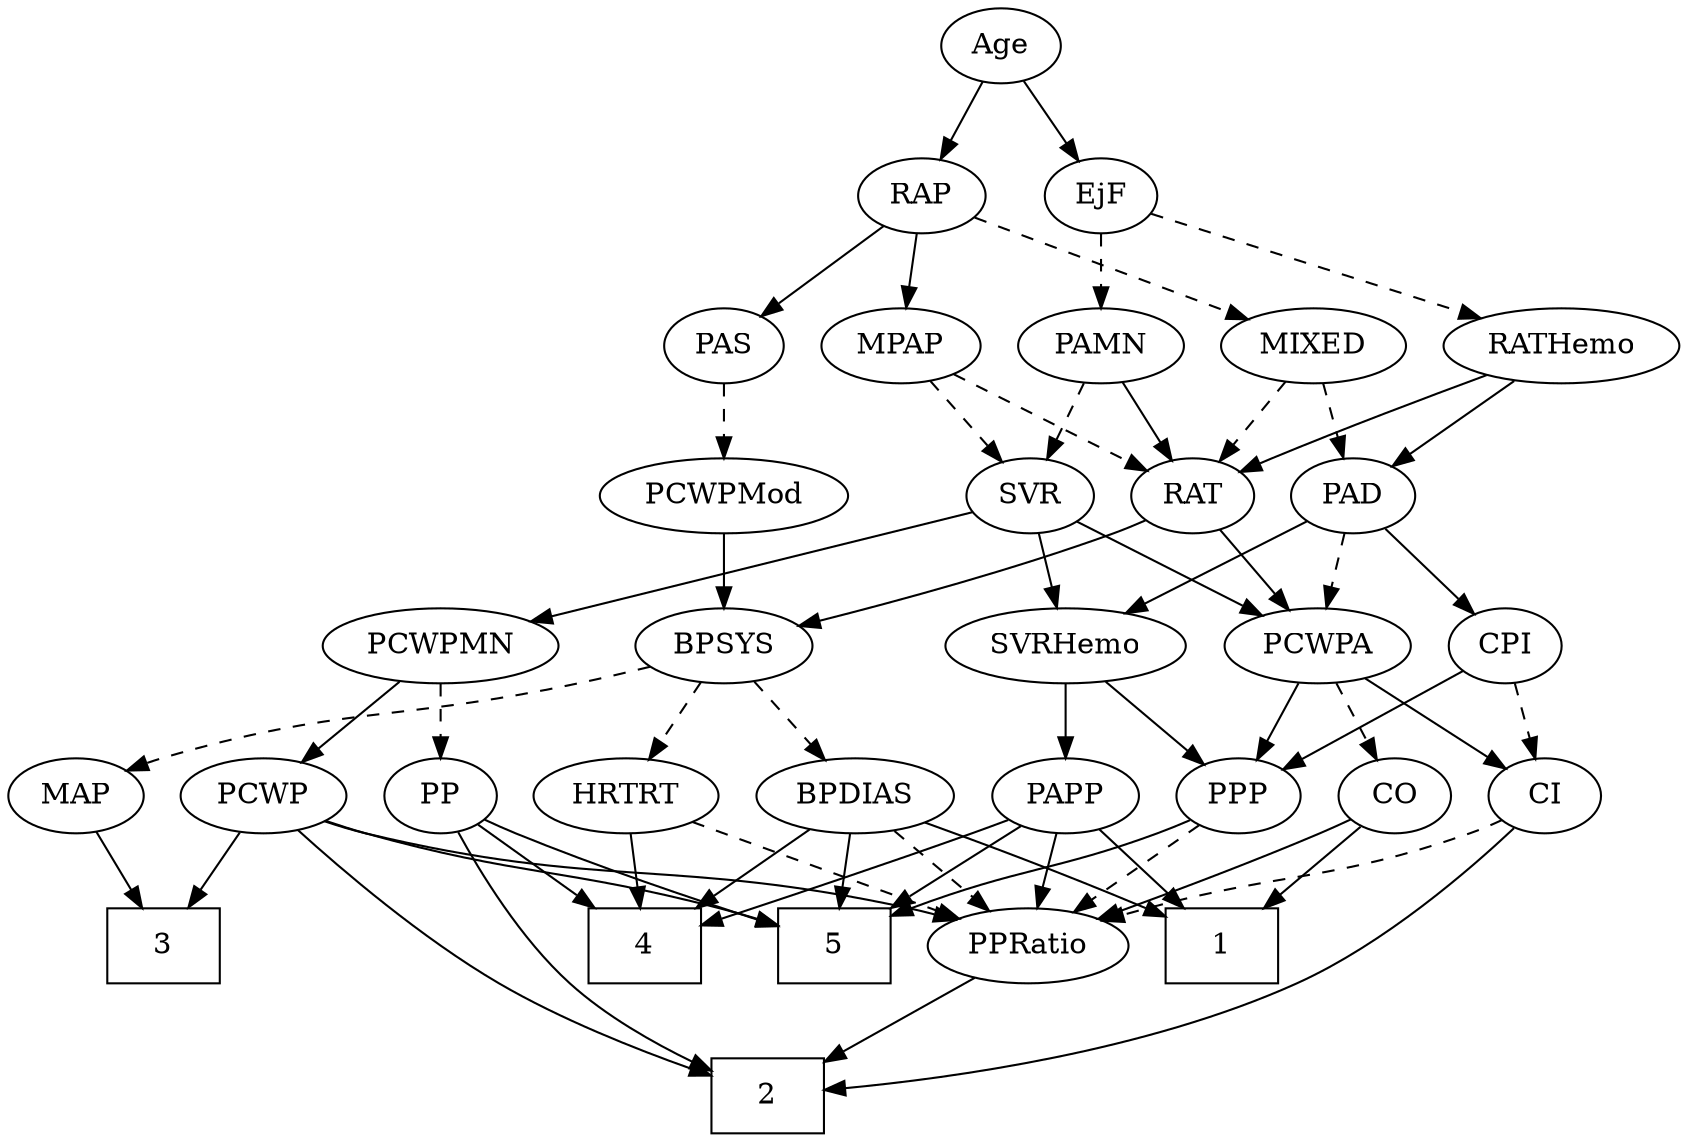 strict digraph {
	graph [bb="0,0,739.94,540"];
	node [label="\N"];
	1	[height=0.5,
		pos="542.55,90",
		shape=box,
		width=0.75];
	2	[height=0.5,
		pos="337.55,18",
		shape=box,
		width=0.75];
	3	[height=0.5,
		pos="63.547,90",
		shape=box,
		width=0.75];
	4	[height=0.5,
		pos="286.55,90",
		shape=box,
		width=0.75];
	5	[height=0.5,
		pos="372.55,90",
		shape=box,
		width=0.75];
	Age	[height=0.5,
		pos="442.55,522",
		width=0.75];
	EjF	[height=0.5,
		pos="487.55,450",
		width=0.75];
	Age -> EjF	[pos="e,477.38,466.82 452.76,505.12 458.4,496.34 465.52,485.26 471.85,475.42",
		style=solid];
	RAP	[height=0.5,
		pos="406.55,450",
		width=0.77632];
	Age -> RAP	[pos="e,415.1,467.63 434.2,504.76 429.9,496.4 424.56,486.02 419.72,476.61",
		style=solid];
	PAMN	[height=0.5,
		pos="487.55,378",
		width=1.011];
	EjF -> PAMN	[pos="e,487.55,396.1 487.55,431.7 487.55,423.98 487.55,414.71 487.55,406.11",
		style=dashed];
	RATHemo	[height=0.5,
		pos="690.55,378",
		width=1.3721];
	EjF -> RATHemo	[pos="e,655.84,390.97 511.23,440.83 544.25,429.45 604.72,408.59 646.24,394.28",
		style=dashed];
	MIXED	[height=0.5,
		pos="582.55,378",
		width=1.1193];
	RAP -> MIXED	[pos="e,553.51,390.55 429.92,439.7 459.06,428.11 509.29,408.14 544.13,394.28",
		style=dashed];
	MPAP	[height=0.5,
		pos="398.55,378",
		width=0.97491];
	RAP -> MPAP	[pos="e,400.5,396.1 404.57,431.7 403.69,423.98 402.63,414.71 401.65,406.11",
		style=solid];
	PAS	[height=0.5,
		pos="318.55,378",
		width=0.75];
	RAP -> PAS	[pos="e,335.16,392.22 389.58,435.5 376.47,425.08 358.13,410.49 343.37,398.75",
		style=solid];
	PAD	[height=0.5,
		pos="599.55,306",
		width=0.79437];
	MIXED -> PAD	[pos="e,595.35,324.28 586.66,360.05 588.56,352.26 590.85,342.82 592.97,334.08",
		style=dashed];
	RAT	[height=0.5,
		pos="525.55,306",
		width=0.75827];
	MIXED -> RAT	[pos="e,537.92,322.19 569.33,360.76 561.93,351.68 552.58,340.19 544.42,330.18",
		style=dashed];
	MPAP -> RAT	[pos="e,505.23,318.2 421.55,364.32 442.53,352.76 473.64,335.61 496.37,323.08",
		style=dashed];
	SVR	[height=0.5,
		pos="452.55,306",
		width=0.77632];
	MPAP -> SVR	[pos="e,440.71,322.34 410.8,361.12 417.8,352.04 426.71,340.49 434.5,330.39",
		style=dashed];
	BPSYS	[height=0.5,
		pos="318.55,234",
		width=1.0471];
	BPDIAS	[height=0.5,
		pos="379.55,162",
		width=1.1735];
	BPSYS -> BPDIAS	[pos="e,365.34,179.31 332.39,217.12 340.16,208.2 350,196.91 358.68,186.94",
		style=dashed];
	MAP	[height=0.5,
		pos="30.547,162",
		width=0.84854];
	BPSYS -> MAP	[pos="e,53.934,173.9 286.57,224.22 276.08,221.45 264.35,218.47 253.55,216 172.74,197.5 149.78,204.34 70.547,180 68.149,179.26 65.699,178.43 \
63.251,177.54",
		style=dashed];
	HRTRT	[height=0.5,
		pos="279.55,162",
		width=1.1013];
	BPSYS -> HRTRT	[pos="e,288.99,179.96 309.3,216.41 304.71,208.16 299.05,198.01 293.91,188.78",
		style=dashed];
	CPI	[height=0.5,
		pos="668.55,234",
		width=0.75];
	PAD -> CPI	[pos="e,654.41,249.35 614.18,290.15 623.82,280.37 636.61,267.4 647.35,256.5",
		style=solid];
	PCWPA	[height=0.5,
		pos="581.55,234",
		width=1.1555];
	PAD -> PCWPA	[pos="e,585.99,252.28 595.19,288.05 593.19,280.26 590.76,270.82 588.51,262.08",
		style=dashed];
	SVRHemo	[height=0.5,
		pos="471.55,234",
		width=1.3902];
	PAD -> SVRHemo	[pos="e,498.17,249.56 578.7,293.6 559.31,283 530.03,266.99 506.98,254.38",
		style=solid];
	CO	[height=0.5,
		pos="620.55,162",
		width=0.75];
	CO -> 1	[pos="e,561.51,108.02 605.14,147.17 594.87,137.95 581.1,125.6 569.09,114.82",
		style=solid];
	PPRatio	[height=0.5,
		pos="457.55,90",
		width=1.1013];
	CO -> PPRatio	[pos="e,486.21,102.52 599.3,150.77 594.47,148.5 589.35,146.13 584.55,144 554.83,130.79 520.81,116.65 495.47,106.29",
		style=solid];
	PCWPMod	[height=0.5,
		pos="318.55,306",
		width=1.4443];
	PAS -> PCWPMod	[pos="e,318.55,324.1 318.55,359.7 318.55,351.98 318.55,342.71 318.55,334.11",
		style=dashed];
	PAMN -> RAT	[pos="e,516.61,323.47 496.55,360.41 501.1,352.04 506.7,341.71 511.78,332.37",
		style=solid];
	PAMN -> SVR	[pos="e,460.78,323.47 479.25,360.41 475.11,352.13 470.01,341.92 465.38,332.66",
		style=dashed];
	RATHemo -> PAD	[pos="e,616.93,320.37 670.35,361.46 656.96,351.16 639.27,337.56 624.93,326.53",
		style=solid];
	RATHemo -> RAT	[pos="e,547.17,317.43 658.28,364.28 632.07,353.81 594.22,338.42 561.55,324 559.94,323.29 558.29,322.55 556.64,321.8",
		style=solid];
	PPP	[height=0.5,
		pos="548.55,162",
		width=0.75];
	CPI -> PPP	[pos="e,568.39,174.58 648.73,221.44 629.28,210.09 599.39,192.66 577.32,179.78",
		style=solid];
	CI	[height=0.5,
		pos="692.55,162",
		width=0.75];
	CPI -> CI	[pos="e,686.79,179.79 674.36,216.05 677.1,208.06 680.43,198.33 683.5,189.4",
		style=dashed];
	RAT -> BPSYS	[pos="e,350.84,243.54 504.44,294.43 499.6,292.18 494.44,289.9 489.55,288 446.44,271.24 395.67,256.05 360.71,246.28",
		style=solid];
	RAT -> PCWPA	[pos="e,568.64,251.13 537.7,289.81 544.91,280.8 554.21,269.18 562.38,258.95",
		style=solid];
	SVR -> PCWPA	[pos="e,556.45,248.62 473.27,293.75 493.27,282.9 523.89,266.29 547.47,253.49",
		style=solid];
	PCWPMN	[height=0.5,
		pos="194.55,234",
		width=1.3902];
	SVR -> PCWPMN	[pos="e,233.19,245.48 427.34,298.16 384.73,286.6 297.75,263 243.02,248.15",
		style=solid];
	SVR -> SVRHemo	[pos="e,466.86,252.28 457.15,288.05 459.26,280.26 461.82,270.82 464.2,262.08",
		style=solid];
	PCWPMod -> BPSYS	[pos="e,318.55,252.1 318.55,287.7 318.55,279.98 318.55,270.71 318.55,262.11",
		style=solid];
	PCWPA -> CO	[pos="e,611.37,179.47 590.79,216.41 595.45,208.04 601.21,197.71 606.41,188.37",
		style=dashed];
	PCWPA -> PPP	[pos="e,556.23,179.31 573.56,216.05 569.65,207.77 564.87,197.62 560.53,188.42",
		style=solid];
	PCWPA -> CI	[pos="e,673.45,175.05 604.01,218.83 621.54,207.78 645.98,192.36 664.75,180.53",
		style=solid];
	PP	[height=0.5,
		pos="194.55,162",
		width=0.75];
	PCWPMN -> PP	[pos="e,194.55,180.1 194.55,215.7 194.55,207.98 194.55,198.71 194.55,190.11",
		style=dashed];
	PCWP	[height=0.5,
		pos="114.55,162",
		width=0.97491];
	PCWPMN -> PCWP	[pos="e,131.53,177.86 176.39,217.12 165.35,207.45 151.1,194.99 139.07,184.46",
		style=solid];
	SVRHemo -> PPP	[pos="e,533.23,176.93 489.02,217.12 499.84,207.28 513.84,194.55 525.56,183.9",
		style=solid];
	PAPP	[height=0.5,
		pos="471.55,162",
		width=0.88464];
	SVRHemo -> PAPP	[pos="e,471.55,180.1 471.55,215.7 471.55,207.98 471.55,198.71 471.55,190.11",
		style=solid];
	BPDIAS -> 1	[pos="e,515.48,103.94 409.22,149.07 433.15,139.34 467.84,125.03 506.19,108.07",
		style=solid];
	BPDIAS -> 4	[pos="e,309.3,108.13 359.37,145.81 347.16,136.62 331.34,124.71 317.56,114.34",
		style=solid];
	BPDIAS -> 5	[pos="e,374.26,108.1 377.82,143.7 377.05,135.98 376.12,126.71 375.26,118.11",
		style=solid];
	BPDIAS -> PPRatio	[pos="e,440.28,106.49 396.86,145.46 407.36,136.04 420.94,123.85 432.59,113.4",
		style=dashed];
	MAP -> 3	[pos="e,55.322,108.45 38.368,144.41 42.119,136.45 46.707,126.72 50.934,117.76",
		style=solid];
	PP -> 2	[pos="e,310.21,31.48 201.94,144.65 211.21,125.51 228.57,93.657 250.55,72 265.21,57.544 284.54,45.274 301.25,36.192",
		style=solid];
	PP -> 4	[pos="e,264.1,108.08 211.85,147.83 224.21,138.43 241.17,125.53 255.8,114.39",
		style=solid];
	PP -> 5	[pos="e,345.32,100.39 215.73,150.63 220.57,148.37 225.71,146.04 230.55,144 265.79,129.13 306.79,114.06 335.65,103.81",
		style=solid];
	PPP -> 5	[pos="e,399.93,104.3 527.4,150.55 522.56,148.29 517.41,145.98 512.55,144 470,126.65 455.58,126.43 409.29,108.09",
		style=solid];
	PPP -> PPRatio	[pos="e,476.79,105.8 531.43,147.83 518.31,137.74 499.95,123.62 484.82,111.98",
		style=dashed];
	PPRatio -> 2	[pos="e,364.69,34.831 434.13,75.337 416.85,65.262 393.04,51.373 373.39,39.906",
		style=solid];
	PCWP -> 2	[pos="e,310.47,28.823 130,145.65 149.74,126.63 185.57,94.02 220.55,72 246.09,55.919 277.33,42.027 301.1,32.504",
		style=solid];
	PCWP -> 3	[pos="e,76.023,108.12 102.72,144.76 96.591,136.35 88.967,125.89 82.079,116.44",
		style=solid];
	PCWP -> 5	[pos="e,345.47,100.82 141.31,149.91 146.95,147.79 152.9,145.7 158.55,144 230,122.49 250.66,128.04 322.55,108 326.89,106.79 331.4,105.42 \
335.87,103.99",
		style=solid];
	PCWP -> PPRatio	[pos="e,428.28,102.17 140.75,149.77 146.53,147.6 152.68,145.53 158.55,144 267.15,115.59 299.47,134.52 408.55,108 411.89,107.19 415.32,\
106.24 418.74,105.22",
		style=solid];
	CI -> 2	[pos="e,364.83,21.044 678.51,146.55 658.31,126.62 618.99,91.023 578.55,72 511.01,40.233 423.78,27.157 374.94,22.045",
		style=solid];
	CI -> PPRatio	[pos="e,487.46,101.9 671.91,150.37 666.96,148.07 661.63,145.79 656.55,144 591.87,121.24 572.35,127.26 506.55,108 503.44,107.09 500.23,\
106.1 497.02,105.07",
		style=dashed];
	PAPP -> 1	[pos="e,525.18,108.13 486.95,145.81 496.01,136.88 507.67,125.38 517.97,115.23",
		style=solid];
	PAPP -> 4	[pos="e,313.74,100.64 446.9,150.59 441.52,148.37 435.86,146.08 430.55,144 394.37,129.85 352.69,114.63 323.51,104.14",
		style=solid];
	PAPP -> 5	[pos="e,396.84,108.18 452.46,147.5 439.09,138.05 420.89,125.18 405.23,114.11",
		style=solid];
	PAPP -> PPRatio	[pos="e,461,108.28 468.16,144.05 466.62,136.35 464.75,127.03 463.02,118.36",
		style=solid];
	HRTRT -> 4	[pos="e,284.84,108.1 281.28,143.7 282.05,135.98 282.98,126.71 283.84,118.11",
		style=solid];
	HRTRT -> PPRatio	[pos="e,428.56,102.4 308.54,149.6 338.67,137.75 385.96,119.15 419.17,106.09",
		style=dashed];
}
